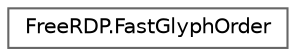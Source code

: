 digraph "Graphical Class Hierarchy"
{
 // LATEX_PDF_SIZE
  bgcolor="transparent";
  edge [fontname=Helvetica,fontsize=10,labelfontname=Helvetica,labelfontsize=10];
  node [fontname=Helvetica,fontsize=10,shape=box,height=0.2,width=0.4];
  rankdir="LR";
  Node0 [id="Node000000",label="FreeRDP.FastGlyphOrder",height=0.2,width=0.4,color="grey40", fillcolor="white", style="filled",URL="$struct_free_r_d_p_1_1_fast_glyph_order.html",tooltip=" "];
}
